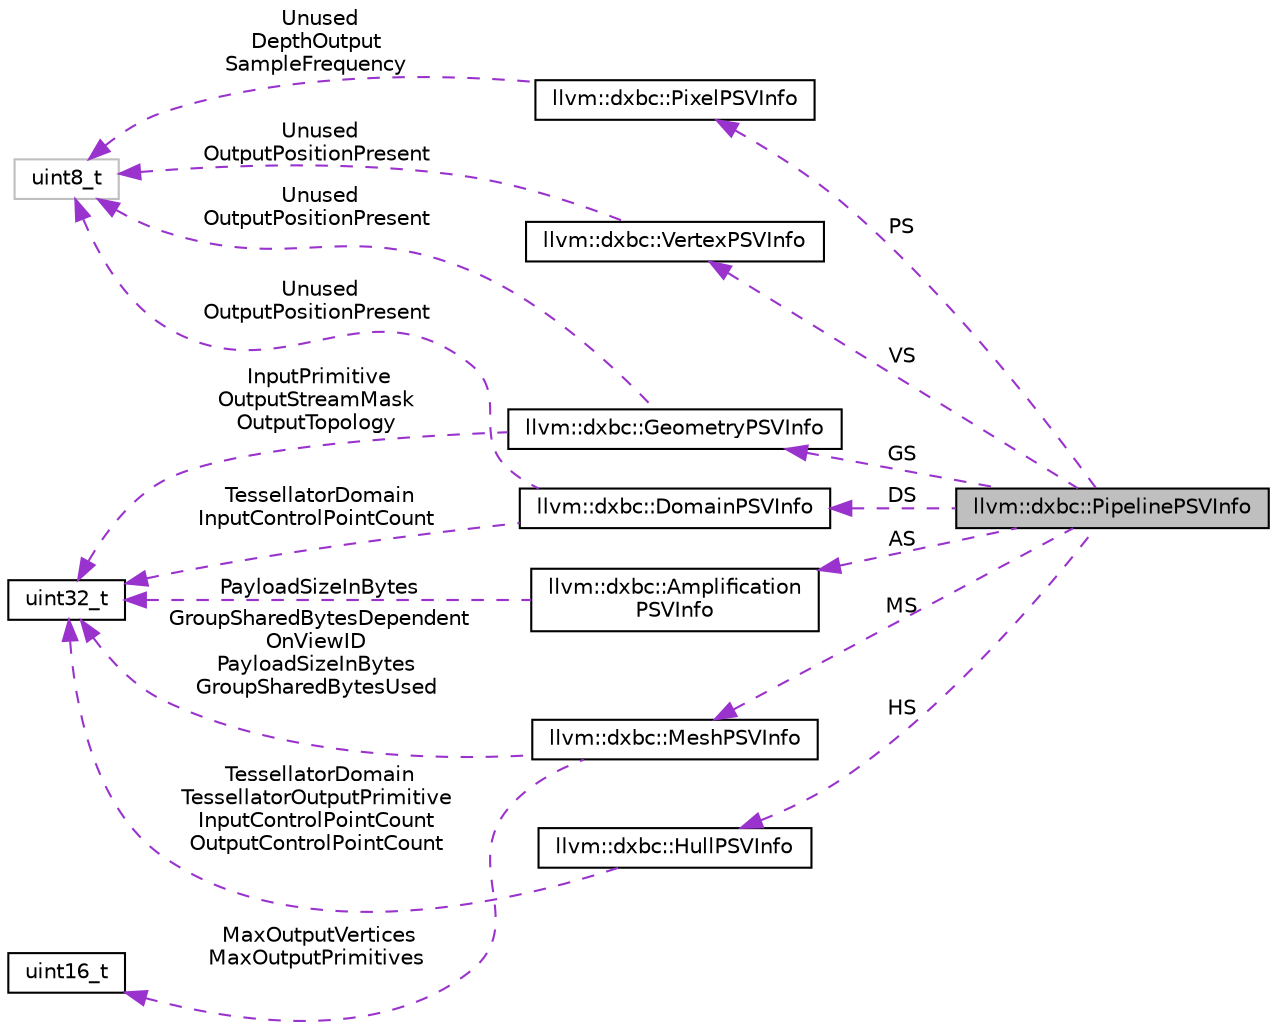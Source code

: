 digraph "llvm::dxbc::PipelinePSVInfo"
{
 // LATEX_PDF_SIZE
  bgcolor="transparent";
  edge [fontname="Helvetica",fontsize="10",labelfontname="Helvetica",labelfontsize="10"];
  node [fontname="Helvetica",fontsize="10",shape=record];
  rankdir="LR";
  Node1 [label="llvm::dxbc::PipelinePSVInfo",height=0.2,width=0.4,color="black", fillcolor="grey75", style="filled", fontcolor="black",tooltip=" "];
  Node2 -> Node1 [dir="back",color="darkorchid3",fontsize="10",style="dashed",label=" GS" ,fontname="Helvetica"];
  Node2 [label="llvm::dxbc::GeometryPSVInfo",height=0.2,width=0.4,color="black",URL="$structllvm_1_1dxbc_1_1GeometryPSVInfo.html",tooltip=" "];
  Node3 -> Node2 [dir="back",color="darkorchid3",fontsize="10",style="dashed",label=" InputPrimitive\nOutputStreamMask\nOutputTopology" ,fontname="Helvetica"];
  Node3 [label="uint32_t",height=0.2,width=0.4,color="black",URL="$classuint32__t.html",tooltip=" "];
  Node4 -> Node2 [dir="back",color="darkorchid3",fontsize="10",style="dashed",label=" Unused\nOutputPositionPresent" ,fontname="Helvetica"];
  Node4 [label="uint8_t",height=0.2,width=0.4,color="grey75",tooltip=" "];
  Node5 -> Node1 [dir="back",color="darkorchid3",fontsize="10",style="dashed",label=" PS" ,fontname="Helvetica"];
  Node5 [label="llvm::dxbc::PixelPSVInfo",height=0.2,width=0.4,color="black",URL="$structllvm_1_1dxbc_1_1PixelPSVInfo.html",tooltip=" "];
  Node4 -> Node5 [dir="back",color="darkorchid3",fontsize="10",style="dashed",label=" Unused\nDepthOutput\nSampleFrequency" ,fontname="Helvetica"];
  Node6 -> Node1 [dir="back",color="darkorchid3",fontsize="10",style="dashed",label=" DS" ,fontname="Helvetica"];
  Node6 [label="llvm::dxbc::DomainPSVInfo",height=0.2,width=0.4,color="black",URL="$structllvm_1_1dxbc_1_1DomainPSVInfo.html",tooltip=" "];
  Node3 -> Node6 [dir="back",color="darkorchid3",fontsize="10",style="dashed",label=" TessellatorDomain\nInputControlPointCount" ,fontname="Helvetica"];
  Node4 -> Node6 [dir="back",color="darkorchid3",fontsize="10",style="dashed",label=" Unused\nOutputPositionPresent" ,fontname="Helvetica"];
  Node7 -> Node1 [dir="back",color="darkorchid3",fontsize="10",style="dashed",label=" MS" ,fontname="Helvetica"];
  Node7 [label="llvm::dxbc::MeshPSVInfo",height=0.2,width=0.4,color="black",URL="$structllvm_1_1dxbc_1_1MeshPSVInfo.html",tooltip=" "];
  Node8 -> Node7 [dir="back",color="darkorchid3",fontsize="10",style="dashed",label=" MaxOutputVertices\nMaxOutputPrimitives" ,fontname="Helvetica"];
  Node8 [label="uint16_t",height=0.2,width=0.4,color="black",URL="$classuint16__t.html",tooltip=" "];
  Node3 -> Node7 [dir="back",color="darkorchid3",fontsize="10",style="dashed",label=" GroupSharedBytesDependent\lOnViewID\nPayloadSizeInBytes\nGroupSharedBytesUsed" ,fontname="Helvetica"];
  Node9 -> Node1 [dir="back",color="darkorchid3",fontsize="10",style="dashed",label=" AS" ,fontname="Helvetica"];
  Node9 [label="llvm::dxbc::Amplification\lPSVInfo",height=0.2,width=0.4,color="black",URL="$structllvm_1_1dxbc_1_1AmplificationPSVInfo.html",tooltip=" "];
  Node3 -> Node9 [dir="back",color="darkorchid3",fontsize="10",style="dashed",label=" PayloadSizeInBytes" ,fontname="Helvetica"];
  Node10 -> Node1 [dir="back",color="darkorchid3",fontsize="10",style="dashed",label=" HS" ,fontname="Helvetica"];
  Node10 [label="llvm::dxbc::HullPSVInfo",height=0.2,width=0.4,color="black",URL="$structllvm_1_1dxbc_1_1HullPSVInfo.html",tooltip=" "];
  Node3 -> Node10 [dir="back",color="darkorchid3",fontsize="10",style="dashed",label=" TessellatorDomain\nTessellatorOutputPrimitive\nInputControlPointCount\nOutputControlPointCount" ,fontname="Helvetica"];
  Node11 -> Node1 [dir="back",color="darkorchid3",fontsize="10",style="dashed",label=" VS" ,fontname="Helvetica"];
  Node11 [label="llvm::dxbc::VertexPSVInfo",height=0.2,width=0.4,color="black",URL="$structllvm_1_1dxbc_1_1VertexPSVInfo.html",tooltip=" "];
  Node4 -> Node11 [dir="back",color="darkorchid3",fontsize="10",style="dashed",label=" Unused\nOutputPositionPresent" ,fontname="Helvetica"];
}
